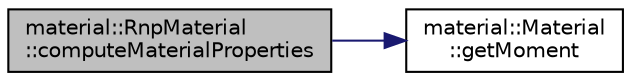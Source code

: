 digraph "material::RnpMaterial::computeMaterialProperties"
{
  edge [fontname="Helvetica",fontsize="10",labelfontname="Helvetica",labelfontsize="10"];
  node [fontname="Helvetica",fontsize="10",shape=record];
  rankdir="LR";
  Node2 [label="material::RnpMaterial\l::computeMaterialProperties",height=0.2,width=0.4,color="black", fillcolor="grey75", style="filled", fontcolor="black"];
  Node2 -> Node3 [color="midnightblue",fontsize="10",style="solid",fontname="Helvetica"];
  Node3 [label="material::Material\l::getMoment",height=0.2,width=0.4,color="black", fillcolor="white", style="filled",URL="$classmaterial_1_1Material.html#a5e3154b017034bd3e12465dc28a4e0ff",tooltip="Returns the moment of influence function. "];
}
